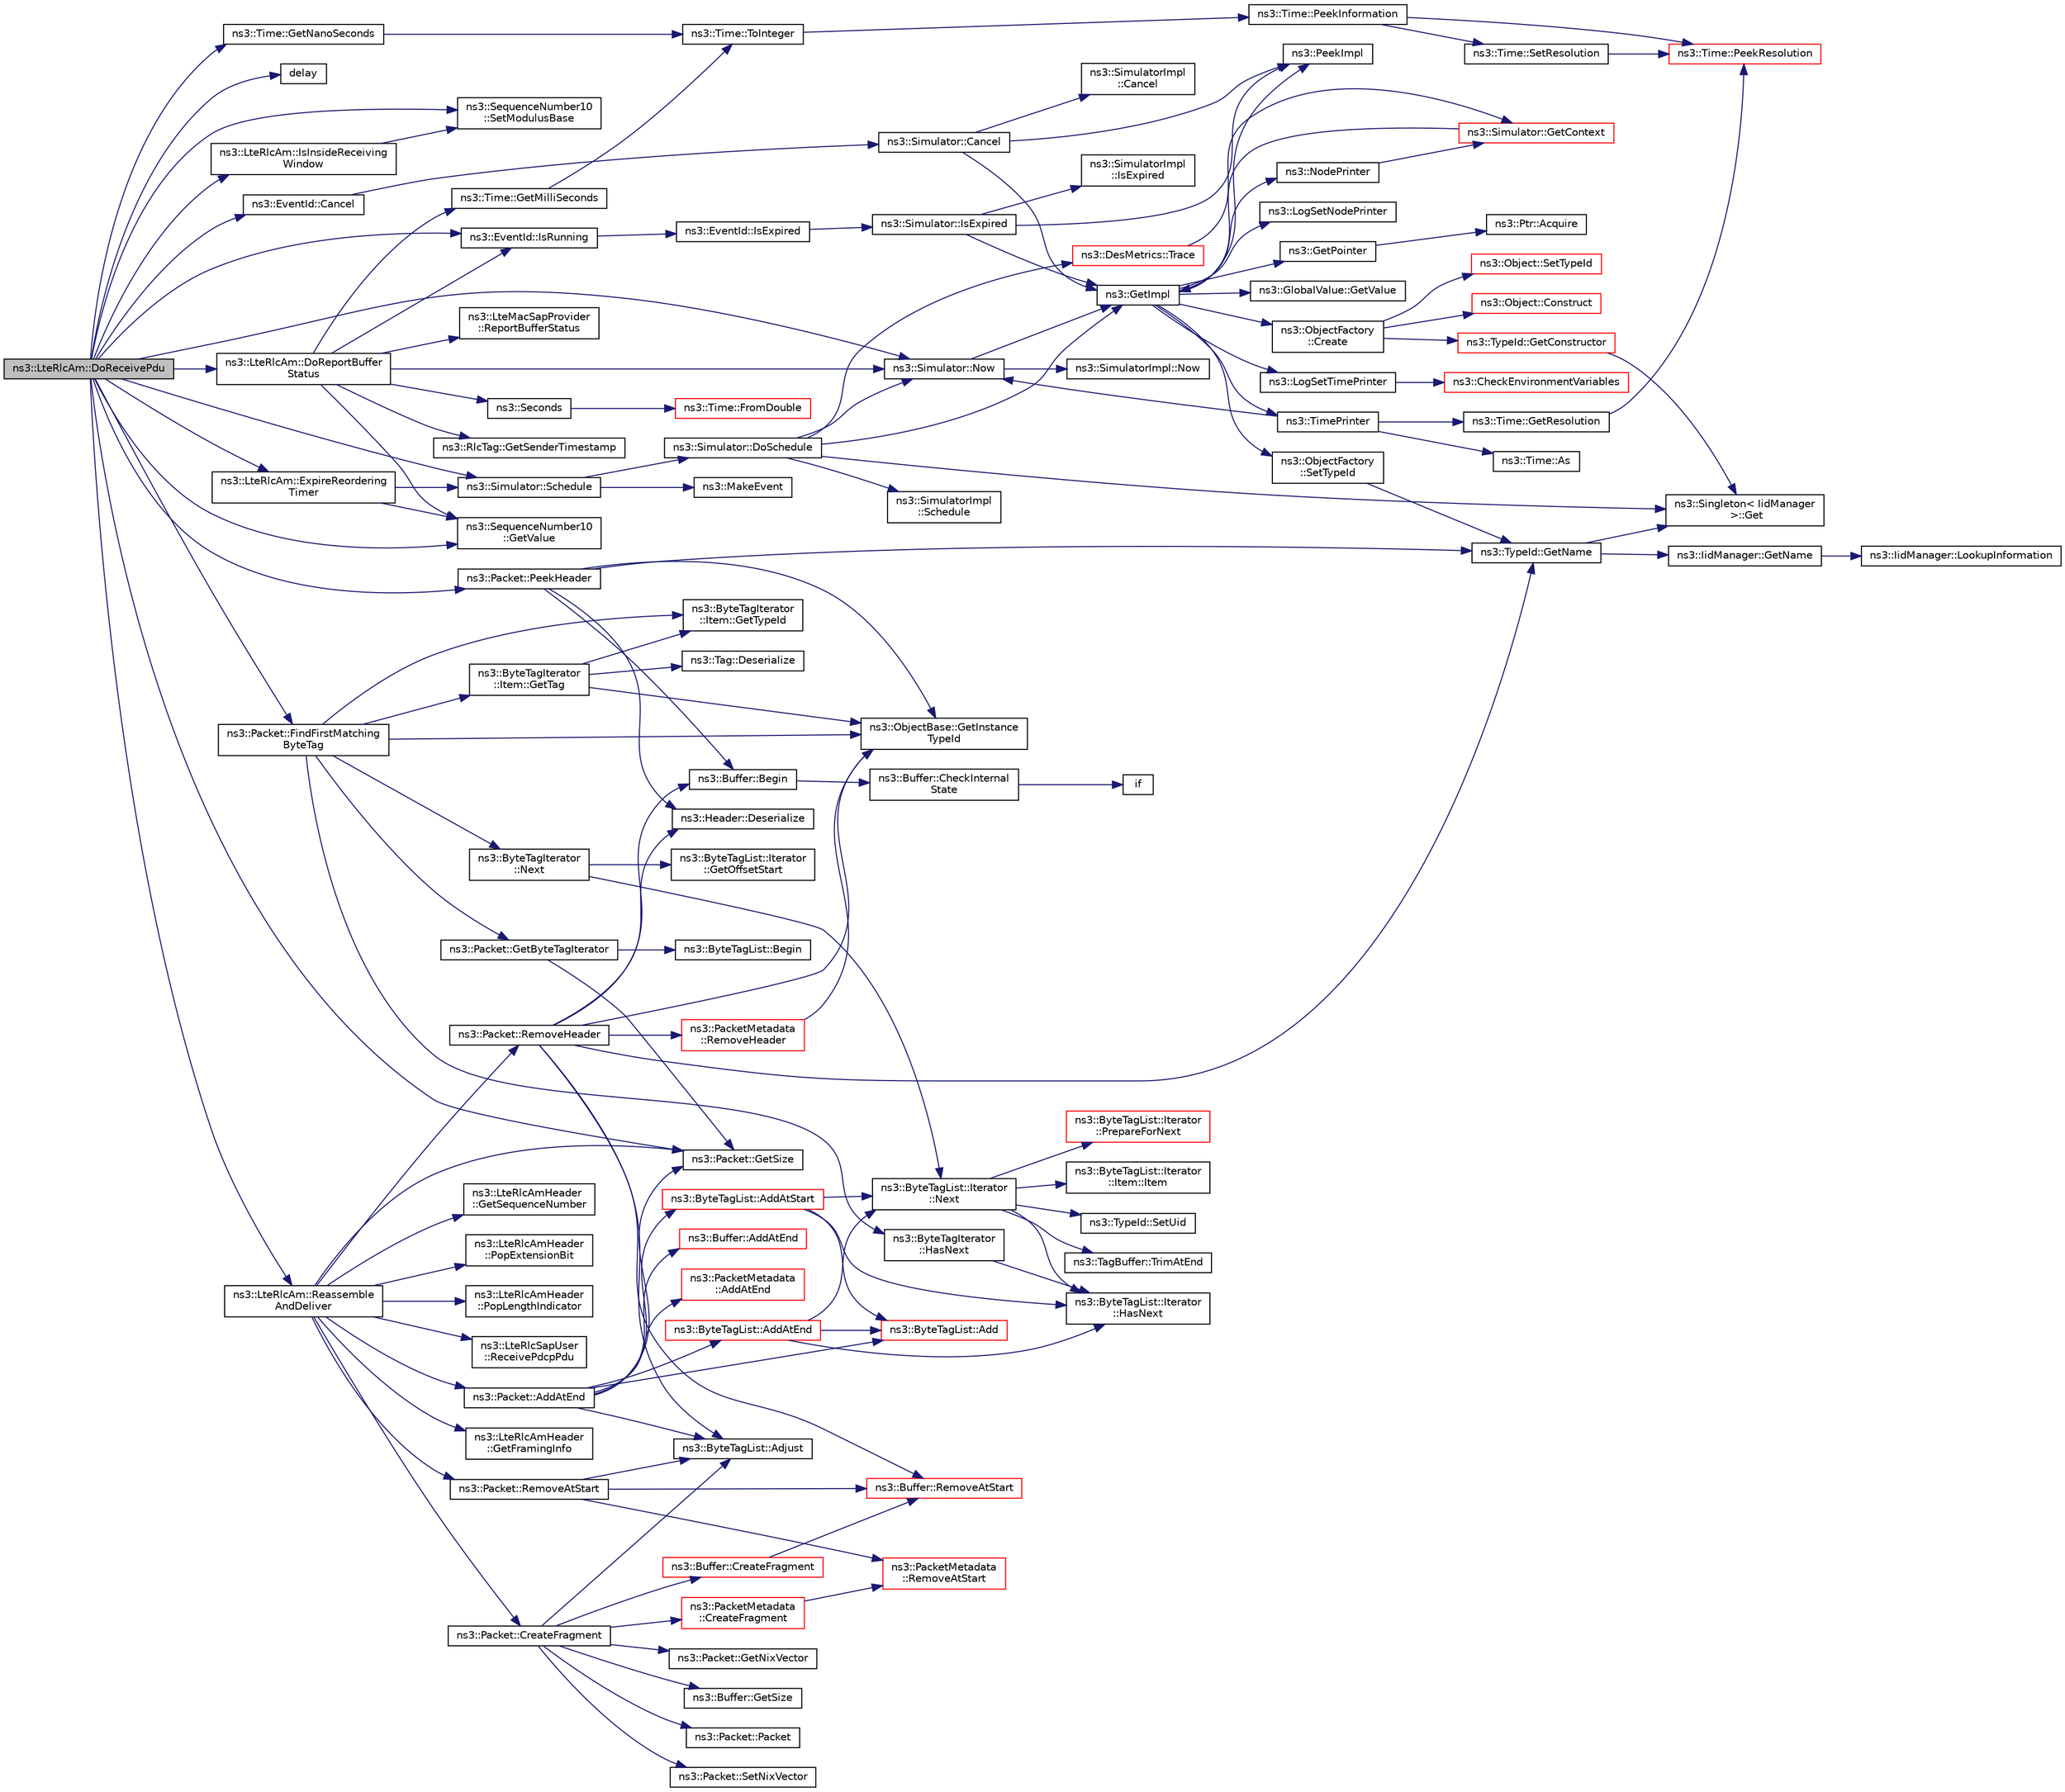 digraph "ns3::LteRlcAm::DoReceivePdu"
{
  edge [fontname="Helvetica",fontsize="10",labelfontname="Helvetica",labelfontsize="10"];
  node [fontname="Helvetica",fontsize="10",shape=record];
  rankdir="LR";
  Node1 [label="ns3::LteRlcAm::DoReceivePdu",height=0.2,width=0.4,color="black", fillcolor="grey75", style="filled", fontcolor="black"];
  Node1 -> Node2 [color="midnightblue",fontsize="10",style="solid"];
  Node2 [label="ns3::Packet::GetSize",height=0.2,width=0.4,color="black", fillcolor="white", style="filled",URL="$dd/d7a/classns3_1_1Packet.html#a462855c9929954d4301a4edfe55f4f1c",tooltip="Returns the the size in bytes of the packet (including the zero-filled initial payload). "];
  Node1 -> Node3 [color="midnightblue",fontsize="10",style="solid"];
  Node3 [label="delay",height=0.2,width=0.4,color="black", fillcolor="white", style="filled",URL="$d8/d68/lte_2model_2fading-traces_2fading__trace__generator_8m.html#a7964e6aa8f61a9d28973c8267a606ad8"];
  Node1 -> Node4 [color="midnightblue",fontsize="10",style="solid"];
  Node4 [label="ns3::Packet::FindFirstMatching\lByteTag",height=0.2,width=0.4,color="black", fillcolor="white", style="filled",URL="$dd/d7a/classns3_1_1Packet.html#a2e1403c2411495827012fe000823c16a",tooltip="Finds the first tag matching the parameter Tag type. "];
  Node4 -> Node5 [color="midnightblue",fontsize="10",style="solid"];
  Node5 [label="ns3::ObjectBase::GetInstance\lTypeId",height=0.2,width=0.4,color="black", fillcolor="white", style="filled",URL="$d2/dac/classns3_1_1ObjectBase.html#abe5b43a6f5b99a92a4c3122db31f06fb"];
  Node4 -> Node6 [color="midnightblue",fontsize="10",style="solid"];
  Node6 [label="ns3::Packet::GetByteTagIterator",height=0.2,width=0.4,color="black", fillcolor="white", style="filled",URL="$dd/d7a/classns3_1_1Packet.html#a3c03f35c267e8534c29bdaa4686e4823",tooltip="Returns an iterator over the set of byte tags included in this packet. "];
  Node6 -> Node7 [color="midnightblue",fontsize="10",style="solid"];
  Node7 [label="ns3::ByteTagList::Begin",height=0.2,width=0.4,color="black", fillcolor="white", style="filled",URL="$dd/d64/classns3_1_1ByteTagList.html#acee7b77907ef44826712a630443493e7"];
  Node6 -> Node2 [color="midnightblue",fontsize="10",style="solid"];
  Node4 -> Node8 [color="midnightblue",fontsize="10",style="solid"];
  Node8 [label="ns3::ByteTagIterator\l::HasNext",height=0.2,width=0.4,color="black", fillcolor="white", style="filled",URL="$d4/ddd/classns3_1_1ByteTagIterator.html#a1337834aa5fbb23a982fe521e54fb78a"];
  Node8 -> Node9 [color="midnightblue",fontsize="10",style="solid"];
  Node9 [label="ns3::ByteTagList::Iterator\l::HasNext",height=0.2,width=0.4,color="black", fillcolor="white", style="filled",URL="$de/dc7/classns3_1_1ByteTagList_1_1Iterator.html#aa1c5eb37f289d0eef8dfaf687498eaec",tooltip="Used to determine if the iterator is at the end of the byteTagList. "];
  Node4 -> Node10 [color="midnightblue",fontsize="10",style="solid"];
  Node10 [label="ns3::ByteTagIterator\l::Next",height=0.2,width=0.4,color="black", fillcolor="white", style="filled",URL="$d4/ddd/classns3_1_1ByteTagIterator.html#af2fa25a08fe0a868ab051e3c4bfcad01"];
  Node10 -> Node11 [color="midnightblue",fontsize="10",style="solid"];
  Node11 [label="ns3::ByteTagList::Iterator\l::Next",height=0.2,width=0.4,color="black", fillcolor="white", style="filled",URL="$de/dc7/classns3_1_1ByteTagList_1_1Iterator.html#af521864d800baab1d9c5262f59ce4433",tooltip="Returns the next Item from the ByteTagList. "];
  Node11 -> Node9 [color="midnightblue",fontsize="10",style="solid"];
  Node11 -> Node12 [color="midnightblue",fontsize="10",style="solid"];
  Node12 [label="ns3::ByteTagList::Iterator\l::Item::Item",height=0.2,width=0.4,color="black", fillcolor="white", style="filled",URL="$d5/da6/structns3_1_1ByteTagList_1_1Iterator_1_1Item.html#acbefc31279faa7437e5ee3c88a16d925",tooltip="constructs an item with the given TagBuffer "];
  Node11 -> Node13 [color="midnightblue",fontsize="10",style="solid"];
  Node13 [label="ns3::TypeId::SetUid",height=0.2,width=0.4,color="black", fillcolor="white", style="filled",URL="$d6/d11/classns3_1_1TypeId.html#a85ebe2aebd1cbf13dea9d731e3081481"];
  Node11 -> Node14 [color="midnightblue",fontsize="10",style="solid"];
  Node14 [label="ns3::TagBuffer::TrimAtEnd",height=0.2,width=0.4,color="black", fillcolor="white", style="filled",URL="$d6/ded/classns3_1_1TagBuffer.html#a163314c17e95305cecd202eb0496affa",tooltip="Trim some space from the end. "];
  Node11 -> Node15 [color="midnightblue",fontsize="10",style="solid"];
  Node15 [label="ns3::ByteTagList::Iterator\l::PrepareForNext",height=0.2,width=0.4,color="red", fillcolor="white", style="filled",URL="$de/dc7/classns3_1_1ByteTagList_1_1Iterator.html#afeebeb2923b6d7d908b0868d9e4750e5",tooltip="Prepare the iterator for the next tag. "];
  Node10 -> Node16 [color="midnightblue",fontsize="10",style="solid"];
  Node16 [label="ns3::ByteTagList::Iterator\l::GetOffsetStart",height=0.2,width=0.4,color="black", fillcolor="white", style="filled",URL="$de/dc7/classns3_1_1ByteTagList_1_1Iterator.html#a3dbfd8531dac30a62afb37317937d974",tooltip="Returns the offset from the start of the virtual byte buffer to the ByteTagList. "];
  Node4 -> Node17 [color="midnightblue",fontsize="10",style="solid"];
  Node17 [label="ns3::ByteTagIterator\l::Item::GetTypeId",height=0.2,width=0.4,color="black", fillcolor="white", style="filled",URL="$d2/d2d/classns3_1_1ByteTagIterator_1_1Item.html#aaae5fe08c2b67ac485faa4372fe38cea"];
  Node4 -> Node18 [color="midnightblue",fontsize="10",style="solid"];
  Node18 [label="ns3::ByteTagIterator\l::Item::GetTag",height=0.2,width=0.4,color="black", fillcolor="white", style="filled",URL="$d2/d2d/classns3_1_1ByteTagIterator_1_1Item.html#ada7f72efd4a0d9caef5edae0ea571ec1",tooltip="Read the requested tag and store it in the user-provided tag instance. "];
  Node18 -> Node5 [color="midnightblue",fontsize="10",style="solid"];
  Node18 -> Node17 [color="midnightblue",fontsize="10",style="solid"];
  Node18 -> Node19 [color="midnightblue",fontsize="10",style="solid"];
  Node19 [label="ns3::Tag::Deserialize",height=0.2,width=0.4,color="black", fillcolor="white", style="filled",URL="$d0/d79/classns3_1_1Tag.html#ae166b7f816bcbdef44dbeb636c9fa712"];
  Node1 -> Node20 [color="midnightblue",fontsize="10",style="solid"];
  Node20 [label="ns3::Simulator::Now",height=0.2,width=0.4,color="black", fillcolor="white", style="filled",URL="$d7/deb/classns3_1_1Simulator.html#ac3178fa975b419f7875e7105be122800"];
  Node20 -> Node21 [color="midnightblue",fontsize="10",style="solid"];
  Node21 [label="ns3::GetImpl",height=0.2,width=0.4,color="black", fillcolor="white", style="filled",URL="$d4/d8b/group__simulator.html#ga42eb4eddad41528d4d99794a3dae3fd0",tooltip="Get the SimulatorImpl singleton. "];
  Node21 -> Node22 [color="midnightblue",fontsize="10",style="solid"];
  Node22 [label="ns3::PeekImpl",height=0.2,width=0.4,color="black", fillcolor="white", style="filled",URL="$d4/d8b/group__simulator.html#ga233c5c38de117e4e4a5a9cd168694792",tooltip="Get the static SimulatorImpl instance. "];
  Node21 -> Node23 [color="midnightblue",fontsize="10",style="solid"];
  Node23 [label="ns3::GlobalValue::GetValue",height=0.2,width=0.4,color="black", fillcolor="white", style="filled",URL="$dc/d02/classns3_1_1GlobalValue.html#aa33773cb952ba3c285a03ae2c4769b84"];
  Node21 -> Node24 [color="midnightblue",fontsize="10",style="solid"];
  Node24 [label="ns3::ObjectFactory\l::SetTypeId",height=0.2,width=0.4,color="black", fillcolor="white", style="filled",URL="$d5/d0d/classns3_1_1ObjectFactory.html#a77dcd099064038a1eb7a6b8251229ec3"];
  Node24 -> Node25 [color="midnightblue",fontsize="10",style="solid"];
  Node25 [label="ns3::TypeId::GetName",height=0.2,width=0.4,color="black", fillcolor="white", style="filled",URL="$d6/d11/classns3_1_1TypeId.html#aa3c41c79ae428b3cb396a9c6bb3ef314"];
  Node25 -> Node26 [color="midnightblue",fontsize="10",style="solid"];
  Node26 [label="ns3::Singleton\< IidManager\l \>::Get",height=0.2,width=0.4,color="black", fillcolor="white", style="filled",URL="$d8/d77/classns3_1_1Singleton.html#a80a2cd3c25a27ea72add7a9f7a141ffa"];
  Node25 -> Node27 [color="midnightblue",fontsize="10",style="solid"];
  Node27 [label="ns3::IidManager::GetName",height=0.2,width=0.4,color="black", fillcolor="white", style="filled",URL="$d4/d1c/classns3_1_1IidManager.html#a5d68d0f0f44594dcdec239dbdb5bf53c"];
  Node27 -> Node28 [color="midnightblue",fontsize="10",style="solid"];
  Node28 [label="ns3::IidManager::LookupInformation",height=0.2,width=0.4,color="black", fillcolor="white", style="filled",URL="$d4/d1c/classns3_1_1IidManager.html#a6b1f4ba2815dba27a377e8a8db2384cf"];
  Node21 -> Node29 [color="midnightblue",fontsize="10",style="solid"];
  Node29 [label="ns3::GetPointer",height=0.2,width=0.4,color="black", fillcolor="white", style="filled",URL="$d7/d2e/namespacens3.html#ab4e173cdfd43d17c1a40d5348510a670"];
  Node29 -> Node30 [color="midnightblue",fontsize="10",style="solid"];
  Node30 [label="ns3::Ptr::Acquire",height=0.2,width=0.4,color="black", fillcolor="white", style="filled",URL="$dc/d90/classns3_1_1Ptr.html#a9579b15e8c42dcdff5869d9d987562fb"];
  Node21 -> Node31 [color="midnightblue",fontsize="10",style="solid"];
  Node31 [label="ns3::ObjectFactory\l::Create",height=0.2,width=0.4,color="black", fillcolor="white", style="filled",URL="$d5/d0d/classns3_1_1ObjectFactory.html#a18152e93f0a6fe184ed7300cb31e9896"];
  Node31 -> Node32 [color="midnightblue",fontsize="10",style="solid"];
  Node32 [label="ns3::TypeId::GetConstructor",height=0.2,width=0.4,color="red", fillcolor="white", style="filled",URL="$d6/d11/classns3_1_1TypeId.html#ad9b0bc71ee7593a1ff23ff8d53938e95"];
  Node32 -> Node26 [color="midnightblue",fontsize="10",style="solid"];
  Node31 -> Node33 [color="midnightblue",fontsize="10",style="solid"];
  Node33 [label="ns3::Object::SetTypeId",height=0.2,width=0.4,color="red", fillcolor="white", style="filled",URL="$d9/d77/classns3_1_1Object.html#a19b1ebd8ec8fe404845e665880a6c5ad"];
  Node31 -> Node34 [color="midnightblue",fontsize="10",style="solid"];
  Node34 [label="ns3::Object::Construct",height=0.2,width=0.4,color="red", fillcolor="white", style="filled",URL="$d9/d77/classns3_1_1Object.html#a636e8411dc5228771f45c9b805d348fa"];
  Node21 -> Node35 [color="midnightblue",fontsize="10",style="solid"];
  Node35 [label="ns3::LogSetTimePrinter",height=0.2,width=0.4,color="black", fillcolor="white", style="filled",URL="$d7/d2e/namespacens3.html#acf6a1749b3febc5a6a5b2b8620138d80"];
  Node35 -> Node36 [color="midnightblue",fontsize="10",style="solid"];
  Node36 [label="ns3::CheckEnvironmentVariables",height=0.2,width=0.4,color="red", fillcolor="white", style="filled",URL="$d8/dff/group__logging.html#gacdc0bdeb2d8a90089d4fb09c4b8569ff"];
  Node21 -> Node37 [color="midnightblue",fontsize="10",style="solid"];
  Node37 [label="ns3::TimePrinter",height=0.2,width=0.4,color="black", fillcolor="white", style="filled",URL="$d8/dff/group__logging.html#gaaad3642e8247a056cd83001d805b0812"];
  Node37 -> Node38 [color="midnightblue",fontsize="10",style="solid"];
  Node38 [label="ns3::Time::GetResolution",height=0.2,width=0.4,color="black", fillcolor="white", style="filled",URL="$dc/d04/classns3_1_1Time.html#a1444f0f08b5e19f031157609e32fcf98"];
  Node38 -> Node39 [color="midnightblue",fontsize="10",style="solid"];
  Node39 [label="ns3::Time::PeekResolution",height=0.2,width=0.4,color="red", fillcolor="white", style="filled",URL="$dc/d04/classns3_1_1Time.html#a963e53522278fcbdf1ab9f7adbd0f5d6"];
  Node37 -> Node20 [color="midnightblue",fontsize="10",style="solid"];
  Node37 -> Node40 [color="midnightblue",fontsize="10",style="solid"];
  Node40 [label="ns3::Time::As",height=0.2,width=0.4,color="black", fillcolor="white", style="filled",URL="$dc/d04/classns3_1_1Time.html#a0bb1110638ce9938248bd07865a328ab"];
  Node21 -> Node41 [color="midnightblue",fontsize="10",style="solid"];
  Node41 [label="ns3::LogSetNodePrinter",height=0.2,width=0.4,color="black", fillcolor="white", style="filled",URL="$d7/d2e/namespacens3.html#aa6e659ca357c8309352fa0f146793810"];
  Node21 -> Node42 [color="midnightblue",fontsize="10",style="solid"];
  Node42 [label="ns3::NodePrinter",height=0.2,width=0.4,color="black", fillcolor="white", style="filled",URL="$d8/dff/group__logging.html#gaaffbf70ff3766cd62b8bbd9b140d2a1b"];
  Node42 -> Node43 [color="midnightblue",fontsize="10",style="solid"];
  Node43 [label="ns3::Simulator::GetContext",height=0.2,width=0.4,color="red", fillcolor="white", style="filled",URL="$d7/deb/classns3_1_1Simulator.html#a8514b74ee2c42916b351b33c4a963bb0"];
  Node43 -> Node21 [color="midnightblue",fontsize="10",style="solid"];
  Node20 -> Node44 [color="midnightblue",fontsize="10",style="solid"];
  Node44 [label="ns3::SimulatorImpl::Now",height=0.2,width=0.4,color="black", fillcolor="white", style="filled",URL="$d2/d19/classns3_1_1SimulatorImpl.html#aa516c50060846adc6fd316e83ef0797c"];
  Node1 -> Node45 [color="midnightblue",fontsize="10",style="solid"];
  Node45 [label="ns3::Time::GetNanoSeconds",height=0.2,width=0.4,color="black", fillcolor="white", style="filled",URL="$dc/d04/classns3_1_1Time.html#a2fdb7bf0e1f5cd93b6149cb37bbb7f08"];
  Node45 -> Node46 [color="midnightblue",fontsize="10",style="solid"];
  Node46 [label="ns3::Time::ToInteger",height=0.2,width=0.4,color="black", fillcolor="white", style="filled",URL="$dc/d04/classns3_1_1Time.html#a0c9c8fb9ec7222c7799c1081f14f6031"];
  Node46 -> Node47 [color="midnightblue",fontsize="10",style="solid"];
  Node47 [label="ns3::Time::PeekInformation",height=0.2,width=0.4,color="black", fillcolor="white", style="filled",URL="$dc/d04/classns3_1_1Time.html#a0b023c55c20582aa7c1781aacf128034"];
  Node47 -> Node39 [color="midnightblue",fontsize="10",style="solid"];
  Node47 -> Node48 [color="midnightblue",fontsize="10",style="solid"];
  Node48 [label="ns3::Time::SetResolution",height=0.2,width=0.4,color="black", fillcolor="white", style="filled",URL="$dc/d04/classns3_1_1Time.html#ac89165ba7715b66017a49c718f4aef09"];
  Node48 -> Node39 [color="midnightblue",fontsize="10",style="solid"];
  Node1 -> Node49 [color="midnightblue",fontsize="10",style="solid"];
  Node49 [label="ns3::Packet::PeekHeader",height=0.2,width=0.4,color="black", fillcolor="white", style="filled",URL="$dd/d7a/classns3_1_1Packet.html#aadc63487bea70945c418f4c3e9b81964",tooltip="Deserialize but does not remove the header from the internal buffer. s This method invokes Header::De..."];
  Node49 -> Node50 [color="midnightblue",fontsize="10",style="solid"];
  Node50 [label="ns3::Header::Deserialize",height=0.2,width=0.4,color="black", fillcolor="white", style="filled",URL="$d6/dae/classns3_1_1Header.html#a78be9400bb66b2a8543606f395ef5396"];
  Node49 -> Node51 [color="midnightblue",fontsize="10",style="solid"];
  Node51 [label="ns3::Buffer::Begin",height=0.2,width=0.4,color="black", fillcolor="white", style="filled",URL="$da/d85/classns3_1_1Buffer.html#a893d4bf50df13e730b6cd0fda91b967f"];
  Node51 -> Node52 [color="midnightblue",fontsize="10",style="solid"];
  Node52 [label="ns3::Buffer::CheckInternal\lState",height=0.2,width=0.4,color="black", fillcolor="white", style="filled",URL="$da/d85/classns3_1_1Buffer.html#a6202ce7f1ecc1fc7a14cc13017375d14",tooltip="Checks the internal buffer structures consistency. "];
  Node52 -> Node53 [color="midnightblue",fontsize="10",style="solid"];
  Node53 [label="if",height=0.2,width=0.4,color="black", fillcolor="white", style="filled",URL="$d8/d0e/loss__ITU1238_8m.html#a419d895abe1313c35fa353c93802647e"];
  Node49 -> Node5 [color="midnightblue",fontsize="10",style="solid"];
  Node49 -> Node25 [color="midnightblue",fontsize="10",style="solid"];
  Node1 -> Node54 [color="midnightblue",fontsize="10",style="solid"];
  Node54 [label="ns3::SequenceNumber10\l::SetModulusBase",height=0.2,width=0.4,color="black", fillcolor="white", style="filled",URL="$d1/d38/classns3_1_1SequenceNumber10.html#afd6d1e35503ecdab3a9b4b3e8c77e47c"];
  Node1 -> Node55 [color="midnightblue",fontsize="10",style="solid"];
  Node55 [label="ns3::EventId::IsRunning",height=0.2,width=0.4,color="black", fillcolor="white", style="filled",URL="$d1/df8/classns3_1_1EventId.html#aabf8476d1a080c199ea0c6aa9ccea372"];
  Node55 -> Node56 [color="midnightblue",fontsize="10",style="solid"];
  Node56 [label="ns3::EventId::IsExpired",height=0.2,width=0.4,color="black", fillcolor="white", style="filled",URL="$d1/df8/classns3_1_1EventId.html#a5c30c92e7c1c34b4e8505cc07ed71b02"];
  Node56 -> Node57 [color="midnightblue",fontsize="10",style="solid"];
  Node57 [label="ns3::Simulator::IsExpired",height=0.2,width=0.4,color="black", fillcolor="white", style="filled",URL="$d7/deb/classns3_1_1Simulator.html#a83ac8425c319a29b64f6d3b2ffc61e9c"];
  Node57 -> Node22 [color="midnightblue",fontsize="10",style="solid"];
  Node57 -> Node21 [color="midnightblue",fontsize="10",style="solid"];
  Node57 -> Node58 [color="midnightblue",fontsize="10",style="solid"];
  Node58 [label="ns3::SimulatorImpl\l::IsExpired",height=0.2,width=0.4,color="black", fillcolor="white", style="filled",URL="$d2/d19/classns3_1_1SimulatorImpl.html#a4b01ac397f5ce86997e9caec087f63d2"];
  Node1 -> Node59 [color="midnightblue",fontsize="10",style="solid"];
  Node59 [label="ns3::LteRlcAm::DoReportBuffer\lStatus",height=0.2,width=0.4,color="black", fillcolor="white", style="filled",URL="$d0/d4c/classns3_1_1LteRlcAm.html#ad81917dde659b1c241aa8d22013c8f4b"];
  Node59 -> Node20 [color="midnightblue",fontsize="10",style="solid"];
  Node59 -> Node60 [color="midnightblue",fontsize="10",style="solid"];
  Node60 [label="ns3::RlcTag::GetSenderTimestamp",height=0.2,width=0.4,color="black", fillcolor="white", style="filled",URL="$df/d79/classns3_1_1RlcTag.html#aa1e419c368ebf783506bcf40903454e0"];
  Node59 -> Node61 [color="midnightblue",fontsize="10",style="solid"];
  Node61 [label="ns3::SequenceNumber10\l::GetValue",height=0.2,width=0.4,color="black", fillcolor="white", style="filled",URL="$d1/d38/classns3_1_1SequenceNumber10.html#a9dcaea04bc415e169e7e0020ce579d01",tooltip="Extracts the numeric value of the sequence number. "];
  Node59 -> Node62 [color="midnightblue",fontsize="10",style="solid"];
  Node62 [label="ns3::Seconds",height=0.2,width=0.4,color="black", fillcolor="white", style="filled",URL="$d1/dec/group__timecivil.html#ga33c34b816f8ff6628e33d5c8e9713b9e"];
  Node62 -> Node63 [color="midnightblue",fontsize="10",style="solid"];
  Node63 [label="ns3::Time::FromDouble",height=0.2,width=0.4,color="red", fillcolor="white", style="filled",URL="$dc/d04/classns3_1_1Time.html#a60e845f4a74e62495b86356afe604cb4"];
  Node59 -> Node64 [color="midnightblue",fontsize="10",style="solid"];
  Node64 [label="ns3::Time::GetMilliSeconds",height=0.2,width=0.4,color="black", fillcolor="white", style="filled",URL="$dc/d04/classns3_1_1Time.html#aba3428a8b6c4c8d9014ce44145081f34"];
  Node64 -> Node46 [color="midnightblue",fontsize="10",style="solid"];
  Node59 -> Node55 [color="midnightblue",fontsize="10",style="solid"];
  Node59 -> Node65 [color="midnightblue",fontsize="10",style="solid"];
  Node65 [label="ns3::LteMacSapProvider\l::ReportBufferStatus",height=0.2,width=0.4,color="black", fillcolor="white", style="filled",URL="$db/d1a/classns3_1_1LteMacSapProvider.html#a9b871a79546b8d06debd925d8863d442"];
  Node1 -> Node66 [color="midnightblue",fontsize="10",style="solid"];
  Node66 [label="ns3::LteRlcAm::IsInsideReceiving\lWindow",height=0.2,width=0.4,color="black", fillcolor="white", style="filled",URL="$d0/d4c/classns3_1_1LteRlcAm.html#a278f6dd09bf7c65bd85fab4ece7ff11a"];
  Node66 -> Node54 [color="midnightblue",fontsize="10",style="solid"];
  Node1 -> Node61 [color="midnightblue",fontsize="10",style="solid"];
  Node1 -> Node67 [color="midnightblue",fontsize="10",style="solid"];
  Node67 [label="ns3::LteRlcAm::Reassemble\lAndDeliver",height=0.2,width=0.4,color="black", fillcolor="white", style="filled",URL="$d0/d4c/classns3_1_1LteRlcAm.html#ada1201339d0a54e50adc27b09d3c5c1e"];
  Node67 -> Node68 [color="midnightblue",fontsize="10",style="solid"];
  Node68 [label="ns3::Packet::RemoveHeader",height=0.2,width=0.4,color="black", fillcolor="white", style="filled",URL="$dd/d7a/classns3_1_1Packet.html#a0961eccf975d75f902d40956c93ba63e",tooltip="Deserialize and remove the header from the internal buffer. "];
  Node68 -> Node50 [color="midnightblue",fontsize="10",style="solid"];
  Node68 -> Node51 [color="midnightblue",fontsize="10",style="solid"];
  Node68 -> Node5 [color="midnightblue",fontsize="10",style="solid"];
  Node68 -> Node25 [color="midnightblue",fontsize="10",style="solid"];
  Node68 -> Node69 [color="midnightblue",fontsize="10",style="solid"];
  Node69 [label="ns3::Buffer::RemoveAtStart",height=0.2,width=0.4,color="red", fillcolor="white", style="filled",URL="$da/d85/classns3_1_1Buffer.html#adeecbb3e8f518aec6fee0437578ade4b"];
  Node68 -> Node70 [color="midnightblue",fontsize="10",style="solid"];
  Node70 [label="ns3::ByteTagList::Adjust",height=0.2,width=0.4,color="black", fillcolor="white", style="filled",URL="$dd/d64/classns3_1_1ByteTagList.html#a1fec06d7e6daaf8039cf2a148e4090f2"];
  Node68 -> Node71 [color="midnightblue",fontsize="10",style="solid"];
  Node71 [label="ns3::PacketMetadata\l::RemoveHeader",height=0.2,width=0.4,color="red", fillcolor="white", style="filled",URL="$d1/db1/classns3_1_1PacketMetadata.html#afa8a589ec783d4998516d7f39f21242d",tooltip="Remove an header. "];
  Node71 -> Node5 [color="midnightblue",fontsize="10",style="solid"];
  Node67 -> Node72 [color="midnightblue",fontsize="10",style="solid"];
  Node72 [label="ns3::LteRlcAmHeader\l::GetFramingInfo",height=0.2,width=0.4,color="black", fillcolor="white", style="filled",URL="$d0/da6/classns3_1_1LteRlcAmHeader.html#ab0dfb5284d765281c08cb2f1de18c4eb"];
  Node67 -> Node73 [color="midnightblue",fontsize="10",style="solid"];
  Node73 [label="ns3::LteRlcAmHeader\l::GetSequenceNumber",height=0.2,width=0.4,color="black", fillcolor="white", style="filled",URL="$d0/da6/classns3_1_1LteRlcAmHeader.html#a914d9077af32c2a1e648866c82097bb0"];
  Node67 -> Node74 [color="midnightblue",fontsize="10",style="solid"];
  Node74 [label="ns3::LteRlcAmHeader\l::PopExtensionBit",height=0.2,width=0.4,color="black", fillcolor="white", style="filled",URL="$d0/da6/classns3_1_1LteRlcAmHeader.html#a5ad09a55d3093709e521021266752412"];
  Node67 -> Node75 [color="midnightblue",fontsize="10",style="solid"];
  Node75 [label="ns3::LteRlcAmHeader\l::PopLengthIndicator",height=0.2,width=0.4,color="black", fillcolor="white", style="filled",URL="$d0/da6/classns3_1_1LteRlcAmHeader.html#aada74283d61785bdae7b6b33bd4a1c63"];
  Node67 -> Node2 [color="midnightblue",fontsize="10",style="solid"];
  Node67 -> Node76 [color="midnightblue",fontsize="10",style="solid"];
  Node76 [label="ns3::Packet::CreateFragment",height=0.2,width=0.4,color="black", fillcolor="white", style="filled",URL="$dd/d7a/classns3_1_1Packet.html#a16f6113606b355b2b346e2245fa2a3d0",tooltip="Create a new packet which contains a fragment of the original packet. "];
  Node76 -> Node77 [color="midnightblue",fontsize="10",style="solid"];
  Node77 [label="ns3::Buffer::CreateFragment",height=0.2,width=0.4,color="red", fillcolor="white", style="filled",URL="$da/d85/classns3_1_1Buffer.html#a9285016f38b451c65edb50196ef817f8"];
  Node77 -> Node69 [color="midnightblue",fontsize="10",style="solid"];
  Node76 -> Node70 [color="midnightblue",fontsize="10",style="solid"];
  Node76 -> Node78 [color="midnightblue",fontsize="10",style="solid"];
  Node78 [label="ns3::Buffer::GetSize",height=0.2,width=0.4,color="black", fillcolor="white", style="filled",URL="$da/d85/classns3_1_1Buffer.html#a3047b8f2dad303c6370695122f1884f0"];
  Node76 -> Node79 [color="midnightblue",fontsize="10",style="solid"];
  Node79 [label="ns3::PacketMetadata\l::CreateFragment",height=0.2,width=0.4,color="red", fillcolor="white", style="filled",URL="$d1/db1/classns3_1_1PacketMetadata.html#a0c4fe43ab63b49432451c37263826d67",tooltip="Creates a fragment. "];
  Node79 -> Node80 [color="midnightblue",fontsize="10",style="solid"];
  Node80 [label="ns3::PacketMetadata\l::RemoveAtStart",height=0.2,width=0.4,color="red", fillcolor="white", style="filled",URL="$d1/db1/classns3_1_1PacketMetadata.html#a9a0300e7ae709f269d59b6733e590d56",tooltip="Remove a chunk of metadata at the metadata start. "];
  Node76 -> Node81 [color="midnightblue",fontsize="10",style="solid"];
  Node81 [label="ns3::Packet::Packet",height=0.2,width=0.4,color="black", fillcolor="white", style="filled",URL="$dd/d7a/classns3_1_1Packet.html#ac1a30f8cf28346960cfac4a2c9fa7026",tooltip="Create an empty packet with a new uid (as returned by getUid). "];
  Node76 -> Node82 [color="midnightblue",fontsize="10",style="solid"];
  Node82 [label="ns3::Packet::SetNixVector",height=0.2,width=0.4,color="black", fillcolor="white", style="filled",URL="$dd/d7a/classns3_1_1Packet.html#a7e02c5b608a578c845aafd838f155989",tooltip="Set the packet nix-vector. "];
  Node76 -> Node83 [color="midnightblue",fontsize="10",style="solid"];
  Node83 [label="ns3::Packet::GetNixVector",height=0.2,width=0.4,color="black", fillcolor="white", style="filled",URL="$dd/d7a/classns3_1_1Packet.html#a3d68d7d2738678185315b59640848819",tooltip="Get the packet nix-vector. "];
  Node67 -> Node84 [color="midnightblue",fontsize="10",style="solid"];
  Node84 [label="ns3::Packet::RemoveAtStart",height=0.2,width=0.4,color="black", fillcolor="white", style="filled",URL="$dd/d7a/classns3_1_1Packet.html#a78aa207e7921dd2f9f7e0d0b7a1c730a",tooltip="Remove size bytes from the start of the current packet. "];
  Node84 -> Node69 [color="midnightblue",fontsize="10",style="solid"];
  Node84 -> Node70 [color="midnightblue",fontsize="10",style="solid"];
  Node84 -> Node80 [color="midnightblue",fontsize="10",style="solid"];
  Node67 -> Node85 [color="midnightblue",fontsize="10",style="solid"];
  Node85 [label="ns3::LteRlcSapUser\l::ReceivePdcpPdu",height=0.2,width=0.4,color="black", fillcolor="white", style="filled",URL="$d9/d10/classns3_1_1LteRlcSapUser.html#aaadbd52044f4bf26453b6eb2e26df9c8"];
  Node67 -> Node86 [color="midnightblue",fontsize="10",style="solid"];
  Node86 [label="ns3::Packet::AddAtEnd",height=0.2,width=0.4,color="black", fillcolor="white", style="filled",URL="$dd/d7a/classns3_1_1Packet.html#a14ec3d4250b425468764de58f5837b6b",tooltip="Concatenate the input packet at the end of the current packet. "];
  Node86 -> Node87 [color="midnightblue",fontsize="10",style="solid"];
  Node87 [label="ns3::ByteTagList::AddAtEnd",height=0.2,width=0.4,color="red", fillcolor="white", style="filled",URL="$dd/d64/classns3_1_1ByteTagList.html#a0d8aa9cf6aaf856eb08d4f4a01f38446"];
  Node87 -> Node9 [color="midnightblue",fontsize="10",style="solid"];
  Node87 -> Node11 [color="midnightblue",fontsize="10",style="solid"];
  Node87 -> Node88 [color="midnightblue",fontsize="10",style="solid"];
  Node88 [label="ns3::ByteTagList::Add",height=0.2,width=0.4,color="red", fillcolor="white", style="filled",URL="$dd/d64/classns3_1_1ByteTagList.html#ac970192e923afc561a304d17af4b8a52"];
  Node86 -> Node2 [color="midnightblue",fontsize="10",style="solid"];
  Node86 -> Node89 [color="midnightblue",fontsize="10",style="solid"];
  Node89 [label="ns3::ByteTagList::AddAtStart",height=0.2,width=0.4,color="red", fillcolor="white", style="filled",URL="$dd/d64/classns3_1_1ByteTagList.html#acb4563fbe4299c55af41ba7a166b71d5"];
  Node89 -> Node9 [color="midnightblue",fontsize="10",style="solid"];
  Node89 -> Node11 [color="midnightblue",fontsize="10",style="solid"];
  Node89 -> Node88 [color="midnightblue",fontsize="10",style="solid"];
  Node86 -> Node70 [color="midnightblue",fontsize="10",style="solid"];
  Node86 -> Node88 [color="midnightblue",fontsize="10",style="solid"];
  Node86 -> Node90 [color="midnightblue",fontsize="10",style="solid"];
  Node90 [label="ns3::Buffer::AddAtEnd",height=0.2,width=0.4,color="red", fillcolor="white", style="filled",URL="$da/d85/classns3_1_1Buffer.html#a92dd87809af24fb10696fee9a9cb56cf"];
  Node86 -> Node91 [color="midnightblue",fontsize="10",style="solid"];
  Node91 [label="ns3::PacketMetadata\l::AddAtEnd",height=0.2,width=0.4,color="red", fillcolor="white", style="filled",URL="$d1/db1/classns3_1_1PacketMetadata.html#af7ceb1a4a7ded625c85dbd477b5fc8b6",tooltip="Add a metadata at the metadata start. "];
  Node1 -> Node92 [color="midnightblue",fontsize="10",style="solid"];
  Node92 [label="ns3::EventId::Cancel",height=0.2,width=0.4,color="black", fillcolor="white", style="filled",URL="$d1/df8/classns3_1_1EventId.html#a993ae94e48e014e1afd47edb16db7a11"];
  Node92 -> Node93 [color="midnightblue",fontsize="10",style="solid"];
  Node93 [label="ns3::Simulator::Cancel",height=0.2,width=0.4,color="black", fillcolor="white", style="filled",URL="$d7/deb/classns3_1_1Simulator.html#a1b903a62d6117ef28f7ba3c6500689bf"];
  Node93 -> Node22 [color="midnightblue",fontsize="10",style="solid"];
  Node93 -> Node21 [color="midnightblue",fontsize="10",style="solid"];
  Node93 -> Node94 [color="midnightblue",fontsize="10",style="solid"];
  Node94 [label="ns3::SimulatorImpl\l::Cancel",height=0.2,width=0.4,color="black", fillcolor="white", style="filled",URL="$d2/d19/classns3_1_1SimulatorImpl.html#ad117e616c99c915ddac6267a74804807"];
  Node1 -> Node95 [color="midnightblue",fontsize="10",style="solid"];
  Node95 [label="ns3::Simulator::Schedule",height=0.2,width=0.4,color="black", fillcolor="white", style="filled",URL="$d7/deb/classns3_1_1Simulator.html#a671882c894a08af4a5e91181bf1eec13"];
  Node95 -> Node96 [color="midnightblue",fontsize="10",style="solid"];
  Node96 [label="ns3::Simulator::DoSchedule",height=0.2,width=0.4,color="black", fillcolor="white", style="filled",URL="$d7/deb/classns3_1_1Simulator.html#a47af23973938819bdc89cb2807e09ed5"];
  Node96 -> Node26 [color="midnightblue",fontsize="10",style="solid"];
  Node96 -> Node97 [color="midnightblue",fontsize="10",style="solid"];
  Node97 [label="ns3::DesMetrics::Trace",height=0.2,width=0.4,color="red", fillcolor="white", style="filled",URL="$d5/d69/classns3_1_1DesMetrics.html#ab7c6c097412d0398affbc9f8d2643160"];
  Node97 -> Node43 [color="midnightblue",fontsize="10",style="solid"];
  Node96 -> Node20 [color="midnightblue",fontsize="10",style="solid"];
  Node96 -> Node21 [color="midnightblue",fontsize="10",style="solid"];
  Node96 -> Node98 [color="midnightblue",fontsize="10",style="solid"];
  Node98 [label="ns3::SimulatorImpl\l::Schedule",height=0.2,width=0.4,color="black", fillcolor="white", style="filled",URL="$d2/d19/classns3_1_1SimulatorImpl.html#a24eac97ca7dc0e64162e3596064cfb5c"];
  Node95 -> Node99 [color="midnightblue",fontsize="10",style="solid"];
  Node99 [label="ns3::MakeEvent",height=0.2,width=0.4,color="black", fillcolor="white", style="filled",URL="$d0/dac/group__makeeventfnptr.html#ga289a28a2497c18a9bd299e5e2014094b"];
  Node1 -> Node100 [color="midnightblue",fontsize="10",style="solid"];
  Node100 [label="ns3::LteRlcAm::ExpireReordering\lTimer",height=0.2,width=0.4,color="black", fillcolor="white", style="filled",URL="$d0/d4c/classns3_1_1LteRlcAm.html#a5ad4b058f9936aefde06a1787340e448"];
  Node100 -> Node61 [color="midnightblue",fontsize="10",style="solid"];
  Node100 -> Node95 [color="midnightblue",fontsize="10",style="solid"];
}
